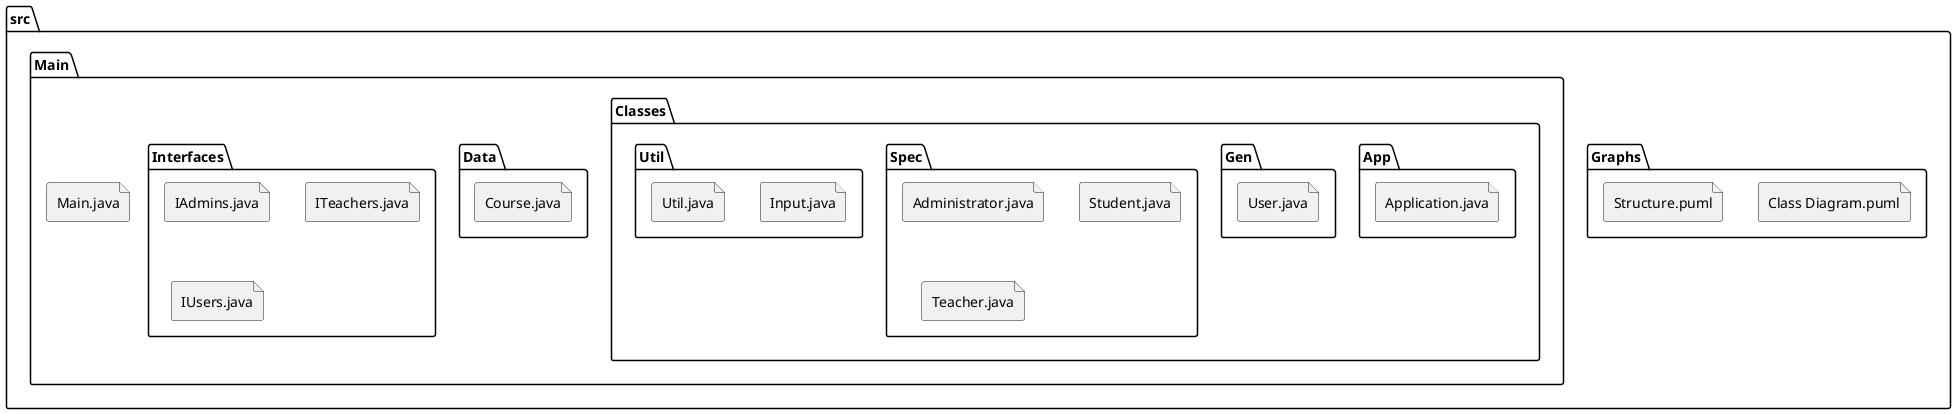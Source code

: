 @startuml

!define FOLDER folder
!define FILE file

FOLDER "src" {
  FOLDER "Graphs" as Graphs {
    FILE "Class Diagram.puml" as ClassDiagram
    FILE "Structure.puml" as Structure
  }

  FOLDER "Main" as Main {
    FILE "Main.java" as MainJava

    FOLDER "Classes" as Classes {
      FOLDER "App" as App {
        FILE "Application.java" as Application
      }
      FOLDER "Gen" as Gen {
        FILE "User.java" as User
      }
      FOLDER "Spec" as Spec {
        FILE "Administrator.java" as Administrator
        FILE "Student.java" as Student
        FILE "Teacher.java" as Teacher
      }
      FOLDER "Util" as Util {
        FILE "Input.java" as Input
        FILE "Util.java" as UtilJava
      }
    }

    FOLDER "Data" as Data {
      FILE "Course.java" as Course
    }

    FOLDER "Interfaces" as Interfaces {
      FILE "IAdmins.java" as IAdmins
      FILE "ITeachers.java" as ITeachers
      FILE "IUsers.java" as IUsers
    }
  }
}

@enduml
